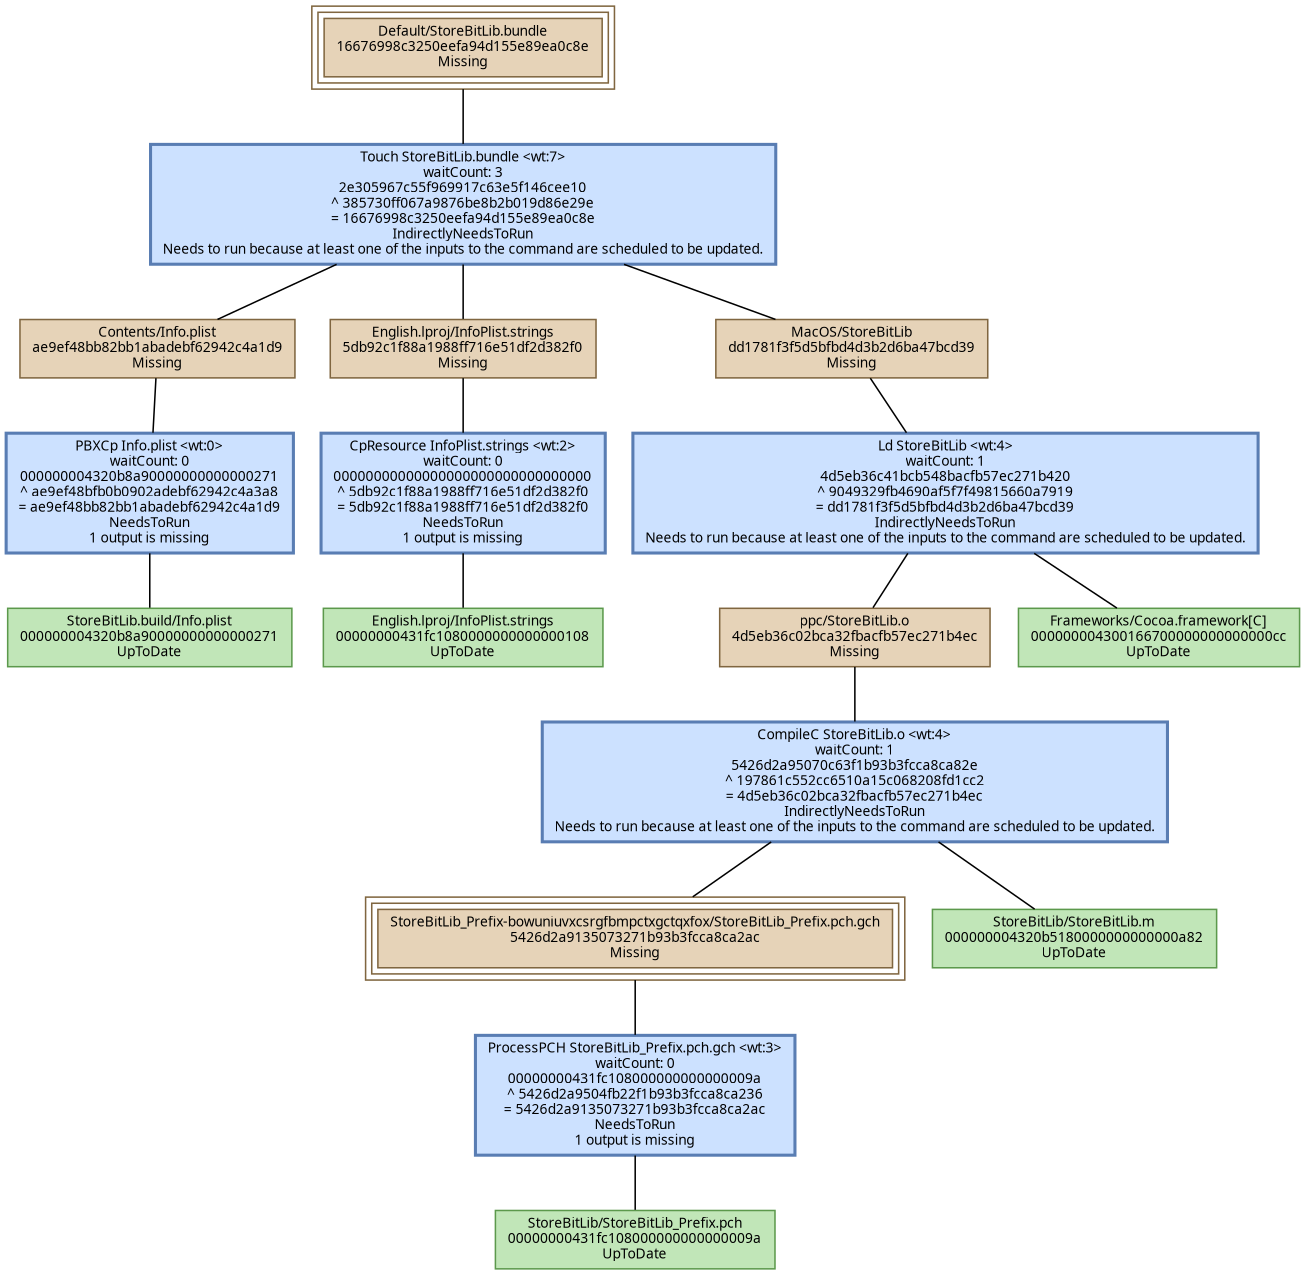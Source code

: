 digraph StoreBitLib {
   size = "10.000000,8.500000";
   concentrate = false;

   node [ shape = box, style = filled, color = "0.3 0.5 0.6", fillcolor = "0.3 0.2 0.9", fontname = "Monaco", fontsize = "9" ];
   n00001 [ label = "Default/StoreBitLib.bundle\n16676998c3250eefa94d155e89ea0c8e\nMissing", color = "0.1 0.5 0.5", fillcolor = "0.1 0.2 0.9", peripheries = 3 ];
   n00002 [ label = "Contents/Info.plist\nae9ef48bb82bb1abadebf62942c4a1d9\nMissing", color = "0.1 0.5 0.5", fillcolor = "0.1 0.2 0.9" ];
   n00003 [ label = "StoreBitLib.build/Info.plist\n000000004320b8a90000000000000271\nUpToDate" ];
   n00004 [ label = "English.lproj/InfoPlist.strings\n5db92c1f88a1988ff716e51df2d382f0\nMissing", color = "0.1 0.5 0.5", fillcolor = "0.1 0.2 0.9" ];
   n00005 [ label = "English.lproj/InfoPlist.strings\n00000000431fc1080000000000000108\nUpToDate" ];
   n00006 [ label = "ppc/StoreBitLib.o\n4d5eb36c02bca32fbacfb57ec271b4ec\nMissing", color = "0.1 0.5 0.5", fillcolor = "0.1 0.2 0.9" ];
   n00007 [ label = "StoreBitLib/StoreBitLib_Prefix.pch\n00000000431fc108000000000000009a\nUpToDate" ];
   n00008 [ label = "StoreBitLib_Prefix-bowuniuvxcsrgfbmpctxgctqxfox/StoreBitLib_Prefix.pch.gch\n5426d2a9135073271b93b3fcca8ca2ac\nMissing", color = "0.1 0.5 0.5", fillcolor = "0.1 0.2 0.9", peripheries = 3 ];
   n00009 [ label = "StoreBitLib/StoreBitLib.m\n000000004320b5180000000000000a82\nUpToDate" ];
   n00010 [ label = "MacOS/StoreBitLib\ndd1781f3f5d5bfbd4d3b2d6ba47bcd39\nMissing", color = "0.1 0.5 0.5", fillcolor = "0.1 0.2 0.9" ];
   n00011 [ label = "Frameworks/Cocoa.framework[C]\n000000004300166700000000000000cc\nUpToDate" ];

   node [ shape = box, style = "filled,bold", color = "0.7 0.5 0.7", fillcolor = "0.7 0.2 1.0", fontname = "Monaco", fontsize = "9" ];
   c00001 [ label = "PBXCp Info.plist <wt:0>\nwaitCount: 0\n000000004320b8a90000000000000271\n^ ae9ef48bfb0b0902adebf62942c4a3a8\n= ae9ef48bb82bb1abadebf62942c4a1d9\nNeedsToRun\n1 output is missing", color = "0.6 0.5 0.7", fillcolor = "0.6 0.2 1.0" ];
   c00002 [ label = "CpResource InfoPlist.strings <wt:2>\nwaitCount: 0\n00000000000000000000000000000000\n^ 5db92c1f88a1988ff716e51df2d382f0\n= 5db92c1f88a1988ff716e51df2d382f0\nNeedsToRun\n1 output is missing", color = "0.6 0.5 0.7", fillcolor = "0.6 0.2 1.0" ];
   c00003 [ label = "CompileC StoreBitLib.o <wt:4>\nwaitCount: 1\n5426d2a95070c63f1b93b3fcca8ca82e\n^ 197861c552cc6510a15c068208fd1cc2\n= 4d5eb36c02bca32fbacfb57ec271b4ec\nIndirectlyNeedsToRun\nNeeds to run because at least one of the inputs to the command are scheduled to be updated.", color = "0.6 0.5 0.7", fillcolor = "0.6 0.2 1.0" ];
   c00004 [ label = "ProcessPCH StoreBitLib_Prefix.pch.gch <wt:3>\nwaitCount: 0\n00000000431fc108000000000000009a\n^ 5426d2a9504fb22f1b93b3fcca8ca236\n= 5426d2a9135073271b93b3fcca8ca2ac\nNeedsToRun\n1 output is missing", color = "0.6 0.5 0.7", fillcolor = "0.6 0.2 1.0" ];
   c00005 [ label = "Ld StoreBitLib <wt:4>\nwaitCount: 1\n4d5eb36c41bcb548bacfb57ec271b420\n^ 9049329fb4690af5f7f49815660a7919\n= dd1781f3f5d5bfbd4d3b2d6ba47bcd39\nIndirectlyNeedsToRun\nNeeds to run because at least one of the inputs to the command are scheduled to be updated.", color = "0.6 0.5 0.7", fillcolor = "0.6 0.2 1.0" ];
   c00006 [ label = "Touch StoreBitLib.bundle <wt:7>\nwaitCount: 3\n2e305967c55f969917c63e5f146cee10\n^ 385730ff067a9876be8b2b019d86e29e\n= 16676998c3250eefa94d155e89ea0c8e\nIndirectlyNeedsToRun\nNeeds to run because at least one of the inputs to the command are scheduled to be updated.", color = "0.6 0.5 0.7", fillcolor = "0.6 0.2 1.0" ];

   edge [ style = solid, color = black, arrowhead = none, arrowtail = normal ];
   n00001 -> { c00006 };
   n00002 -> { c00001 };
   n00004 -> { c00002 };
   n00006 -> { c00003 };
   n00008 -> { c00004 };
   n00010 -> { c00005 };
   c00001 -> { n00003 };
   c00002 -> { n00005 n00005 };
   c00003 -> { n00008 n00009 };
   c00004 -> { n00007 };
   c00005 -> { n00006 n00011 };
   c00006 -> { n00002 n00004 n00010 };

   edge [ style = solid, color = gray60, arrowhead = none, arrowtail = normal ];
}
